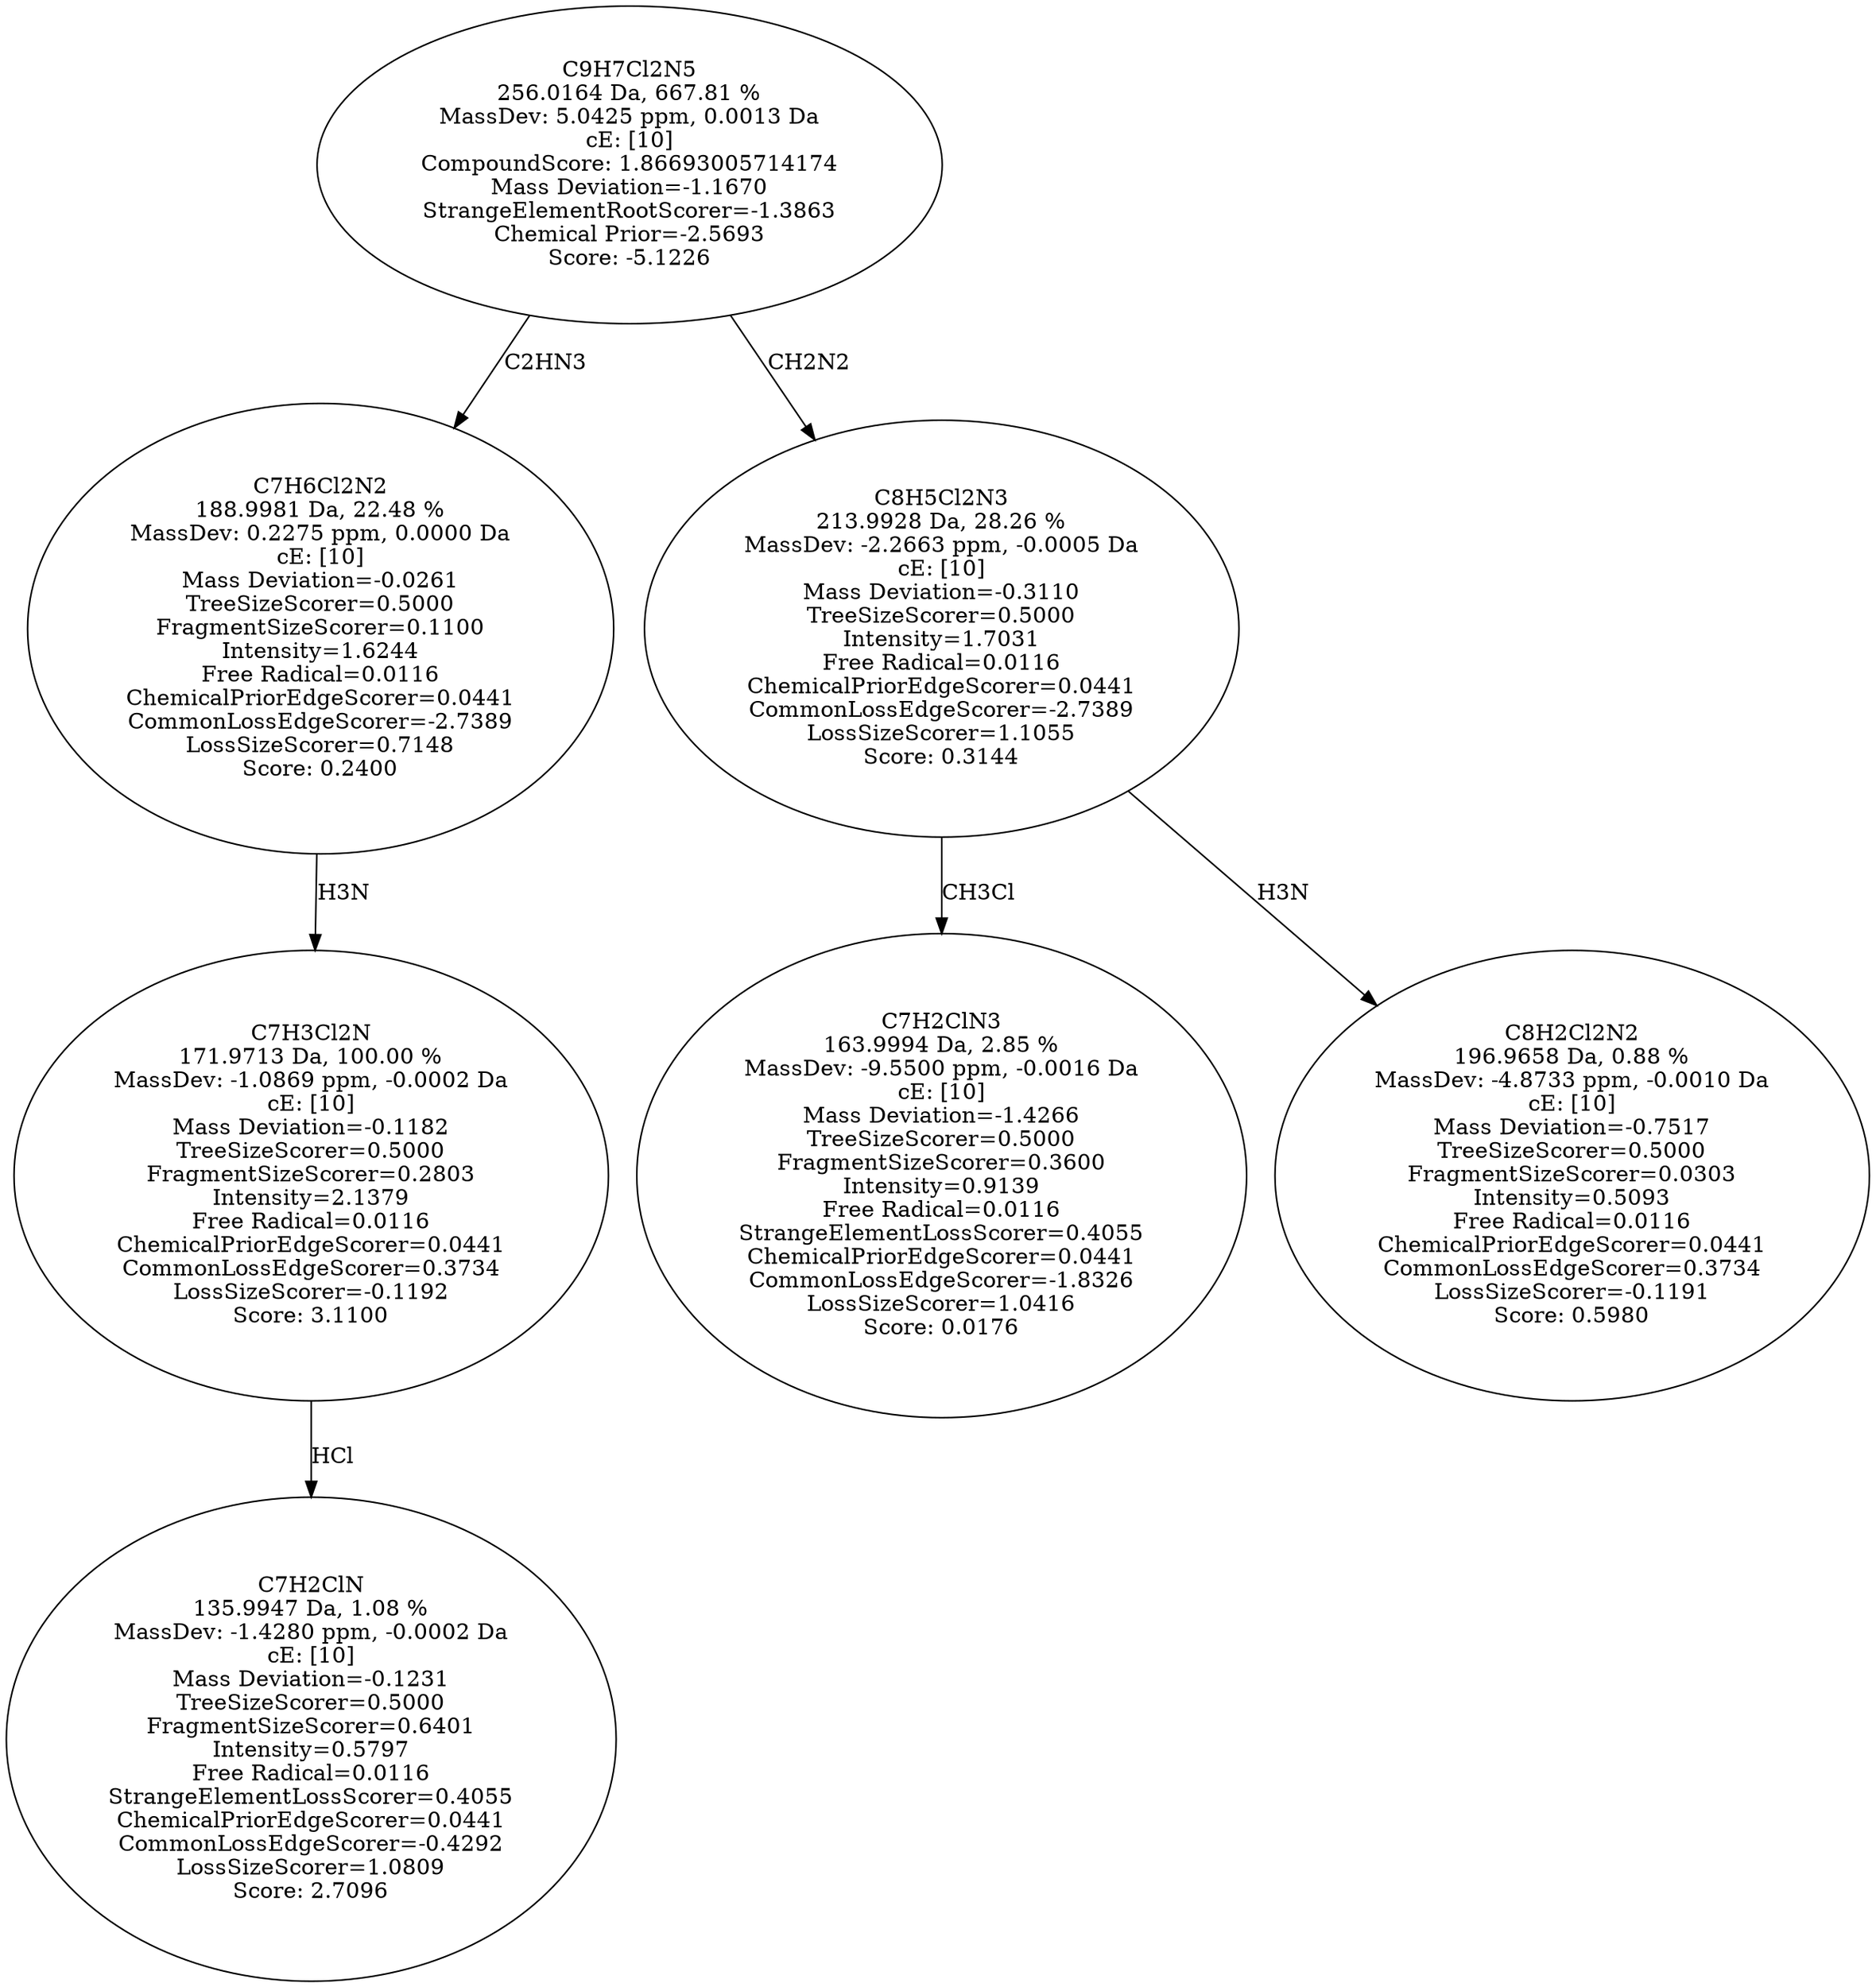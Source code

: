 strict digraph {
v1 [label="C7H2ClN\n135.9947 Da, 1.08 %\nMassDev: -1.4280 ppm, -0.0002 Da\ncE: [10]\nMass Deviation=-0.1231\nTreeSizeScorer=0.5000\nFragmentSizeScorer=0.6401\nIntensity=0.5797\nFree Radical=0.0116\nStrangeElementLossScorer=0.4055\nChemicalPriorEdgeScorer=0.0441\nCommonLossEdgeScorer=-0.4292\nLossSizeScorer=1.0809\nScore: 2.7096"];
v2 [label="C7H3Cl2N\n171.9713 Da, 100.00 %\nMassDev: -1.0869 ppm, -0.0002 Da\ncE: [10]\nMass Deviation=-0.1182\nTreeSizeScorer=0.5000\nFragmentSizeScorer=0.2803\nIntensity=2.1379\nFree Radical=0.0116\nChemicalPriorEdgeScorer=0.0441\nCommonLossEdgeScorer=0.3734\nLossSizeScorer=-0.1192\nScore: 3.1100"];
v3 [label="C7H6Cl2N2\n188.9981 Da, 22.48 %\nMassDev: 0.2275 ppm, 0.0000 Da\ncE: [10]\nMass Deviation=-0.0261\nTreeSizeScorer=0.5000\nFragmentSizeScorer=0.1100\nIntensity=1.6244\nFree Radical=0.0116\nChemicalPriorEdgeScorer=0.0441\nCommonLossEdgeScorer=-2.7389\nLossSizeScorer=0.7148\nScore: 0.2400"];
v4 [label="C7H2ClN3\n163.9994 Da, 2.85 %\nMassDev: -9.5500 ppm, -0.0016 Da\ncE: [10]\nMass Deviation=-1.4266\nTreeSizeScorer=0.5000\nFragmentSizeScorer=0.3600\nIntensity=0.9139\nFree Radical=0.0116\nStrangeElementLossScorer=0.4055\nChemicalPriorEdgeScorer=0.0441\nCommonLossEdgeScorer=-1.8326\nLossSizeScorer=1.0416\nScore: 0.0176"];
v5 [label="C8H2Cl2N2\n196.9658 Da, 0.88 %\nMassDev: -4.8733 ppm, -0.0010 Da\ncE: [10]\nMass Deviation=-0.7517\nTreeSizeScorer=0.5000\nFragmentSizeScorer=0.0303\nIntensity=0.5093\nFree Radical=0.0116\nChemicalPriorEdgeScorer=0.0441\nCommonLossEdgeScorer=0.3734\nLossSizeScorer=-0.1191\nScore: 0.5980"];
v6 [label="C8H5Cl2N3\n213.9928 Da, 28.26 %\nMassDev: -2.2663 ppm, -0.0005 Da\ncE: [10]\nMass Deviation=-0.3110\nTreeSizeScorer=0.5000\nIntensity=1.7031\nFree Radical=0.0116\nChemicalPriorEdgeScorer=0.0441\nCommonLossEdgeScorer=-2.7389\nLossSizeScorer=1.1055\nScore: 0.3144"];
v7 [label="C9H7Cl2N5\n256.0164 Da, 667.81 %\nMassDev: 5.0425 ppm, 0.0013 Da\ncE: [10]\nCompoundScore: 1.86693005714174\nMass Deviation=-1.1670\nStrangeElementRootScorer=-1.3863\nChemical Prior=-2.5693\nScore: -5.1226"];
v2 -> v1 [label="HCl"];
v3 -> v2 [label="H3N"];
v7 -> v3 [label="C2HN3"];
v6 -> v4 [label="CH3Cl"];
v6 -> v5 [label="H3N"];
v7 -> v6 [label="CH2N2"];
}